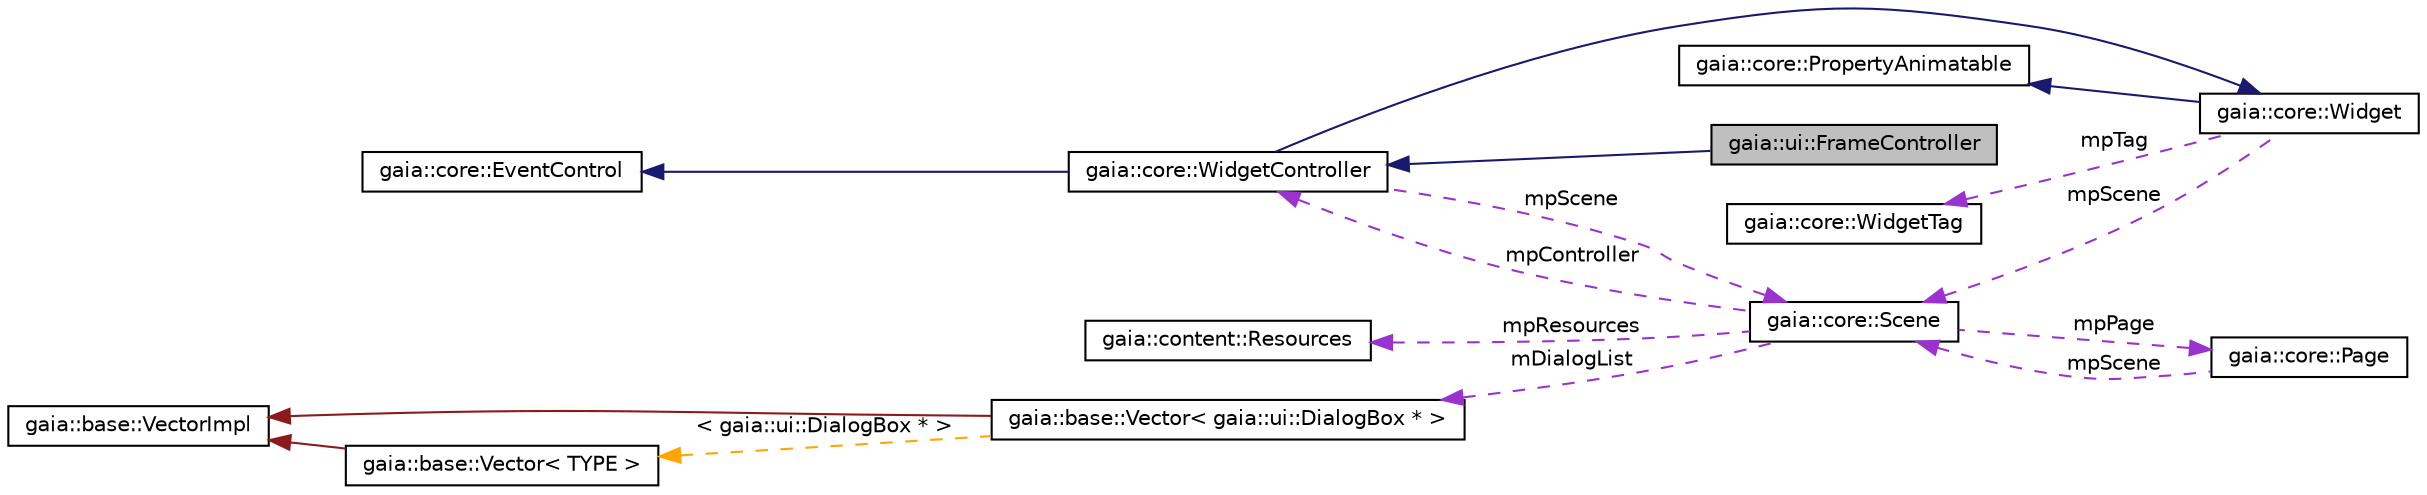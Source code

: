 digraph G
{
  edge [fontname="Helvetica",fontsize="10",labelfontname="Helvetica",labelfontsize="10"];
  node [fontname="Helvetica",fontsize="10",shape=record];
  rankdir=LR;
  Node1 [label="gaia::ui::FrameController",height=0.2,width=0.4,color="black", fillcolor="grey75", style="filled" fontcolor="black"];
  Node2 -> Node1 [dir=back,color="midnightblue",fontsize="10",style="solid",fontname="Helvetica"];
  Node2 [label="gaia::core::WidgetController",height=0.2,width=0.4,color="black", fillcolor="white", style="filled",URL="$db/d6c/classgaia_1_1core_1_1_widget_controller.html",tooltip="Define the default widget layout to put sets of layout in it."];
  Node3 -> Node2 [dir=back,color="midnightblue",fontsize="10",style="solid",fontname="Helvetica"];
  Node3 [label="gaia::core::Widget",height=0.2,width=0.4,color="black", fillcolor="white", style="filled",URL="$d8/dac/classgaia_1_1core_1_1_widget.html",tooltip="The Widget class is the base class of all user interface component."];
  Node4 -> Node3 [dir=back,color="midnightblue",fontsize="10",style="solid",fontname="Helvetica"];
  Node4 [label="gaia::core::PropertyAnimatable",height=0.2,width=0.4,color="black", fillcolor="white", style="filled",URL="$d0/db2/classgaia_1_1core_1_1_property_animatable.html",tooltip="Any animation object need to implement PropertyAnimatable because of setting value."];
  Node5 -> Node3 [dir=back,color="darkorchid3",fontsize="10",style="dashed",label="mpScene",fontname="Helvetica"];
  Node5 [label="gaia::core::Scene",height=0.2,width=0.4,color="black", fillcolor="white", style="filled",URL="$d5/dfb/classgaia_1_1core_1_1_scene.html",tooltip="A Scene is used to build a visual interface."];
  Node2 -> Node5 [dir=back,color="darkorchid3",fontsize="10",style="dashed",label="mpController",fontname="Helvetica"];
  Node6 -> Node5 [dir=back,color="darkorchid3",fontsize="10",style="dashed",label="mpResources",fontname="Helvetica"];
  Node6 [label="gaia::content::Resources",height=0.2,width=0.4,color="black", fillcolor="white", style="filled",URL="$de/dad/classgaia_1_1content_1_1_resources.html",tooltip="Class for accessing an application&#39;s resources."];
  Node7 -> Node5 [dir=back,color="darkorchid3",fontsize="10",style="dashed",label="mDialogList",fontname="Helvetica"];
  Node7 [label="gaia::base::Vector\< gaia::ui::DialogBox * \>",height=0.2,width=0.4,color="black", fillcolor="white", style="filled",URL="$df/d5d/classgaia_1_1base_1_1_vector.html"];
  Node8 -> Node7 [dir=back,color="firebrick4",fontsize="10",style="solid",fontname="Helvetica"];
  Node8 [label="gaia::base::VectorImpl",height=0.2,width=0.4,color="black", fillcolor="white", style="filled",URL="$d0/d21/classgaia_1_1base_1_1_vector_impl.html",tooltip="Implements vector data structure equipped with copy-on-write mechanism."];
  Node9 -> Node7 [dir=back,color="orange",fontsize="10",style="dashed",label="\< gaia::ui::DialogBox * \>",fontname="Helvetica"];
  Node9 [label="gaia::base::Vector\< TYPE \>",height=0.2,width=0.4,color="black", fillcolor="white", style="filled",URL="$df/d5d/classgaia_1_1base_1_1_vector.html",tooltip="This class implements the vector data structure."];
  Node8 -> Node9 [dir=back,color="firebrick4",fontsize="10",style="solid",fontname="Helvetica"];
  Node10 -> Node5 [dir=back,color="darkorchid3",fontsize="10",style="dashed",label="mpPage",fontname="Helvetica"];
  Node10 [label="gaia::core::Page",height=0.2,width=0.4,color="black", fillcolor="white", style="filled",URL="$db/d3f/classgaia_1_1core_1_1_page.html",tooltip="An page is a single, focused thing that the user can do."];
  Node5 -> Node10 [dir=back,color="darkorchid3",fontsize="10",style="dashed",label="mpScene",fontname="Helvetica"];
  Node11 -> Node3 [dir=back,color="darkorchid3",fontsize="10",style="dashed",label="mpTag",fontname="Helvetica"];
  Node11 [label="gaia::core::WidgetTag",height=0.2,width=0.4,color="black", fillcolor="white", style="filled",URL="$db/d88/classgaia_1_1core_1_1_widget_tag.html"];
  Node12 -> Node2 [dir=back,color="midnightblue",fontsize="10",style="solid",fontname="Helvetica"];
  Node12 [label="gaia::core::EventControl",height=0.2,width=0.4,color="black", fillcolor="white", style="filled",URL="$dd/de0/classgaia_1_1core_1_1_event_control.html",tooltip="EventControl is used to dispatch event and register listener."];
  Node5 -> Node2 [dir=back,color="darkorchid3",fontsize="10",style="dashed",label="mpScene",fontname="Helvetica"];
}
